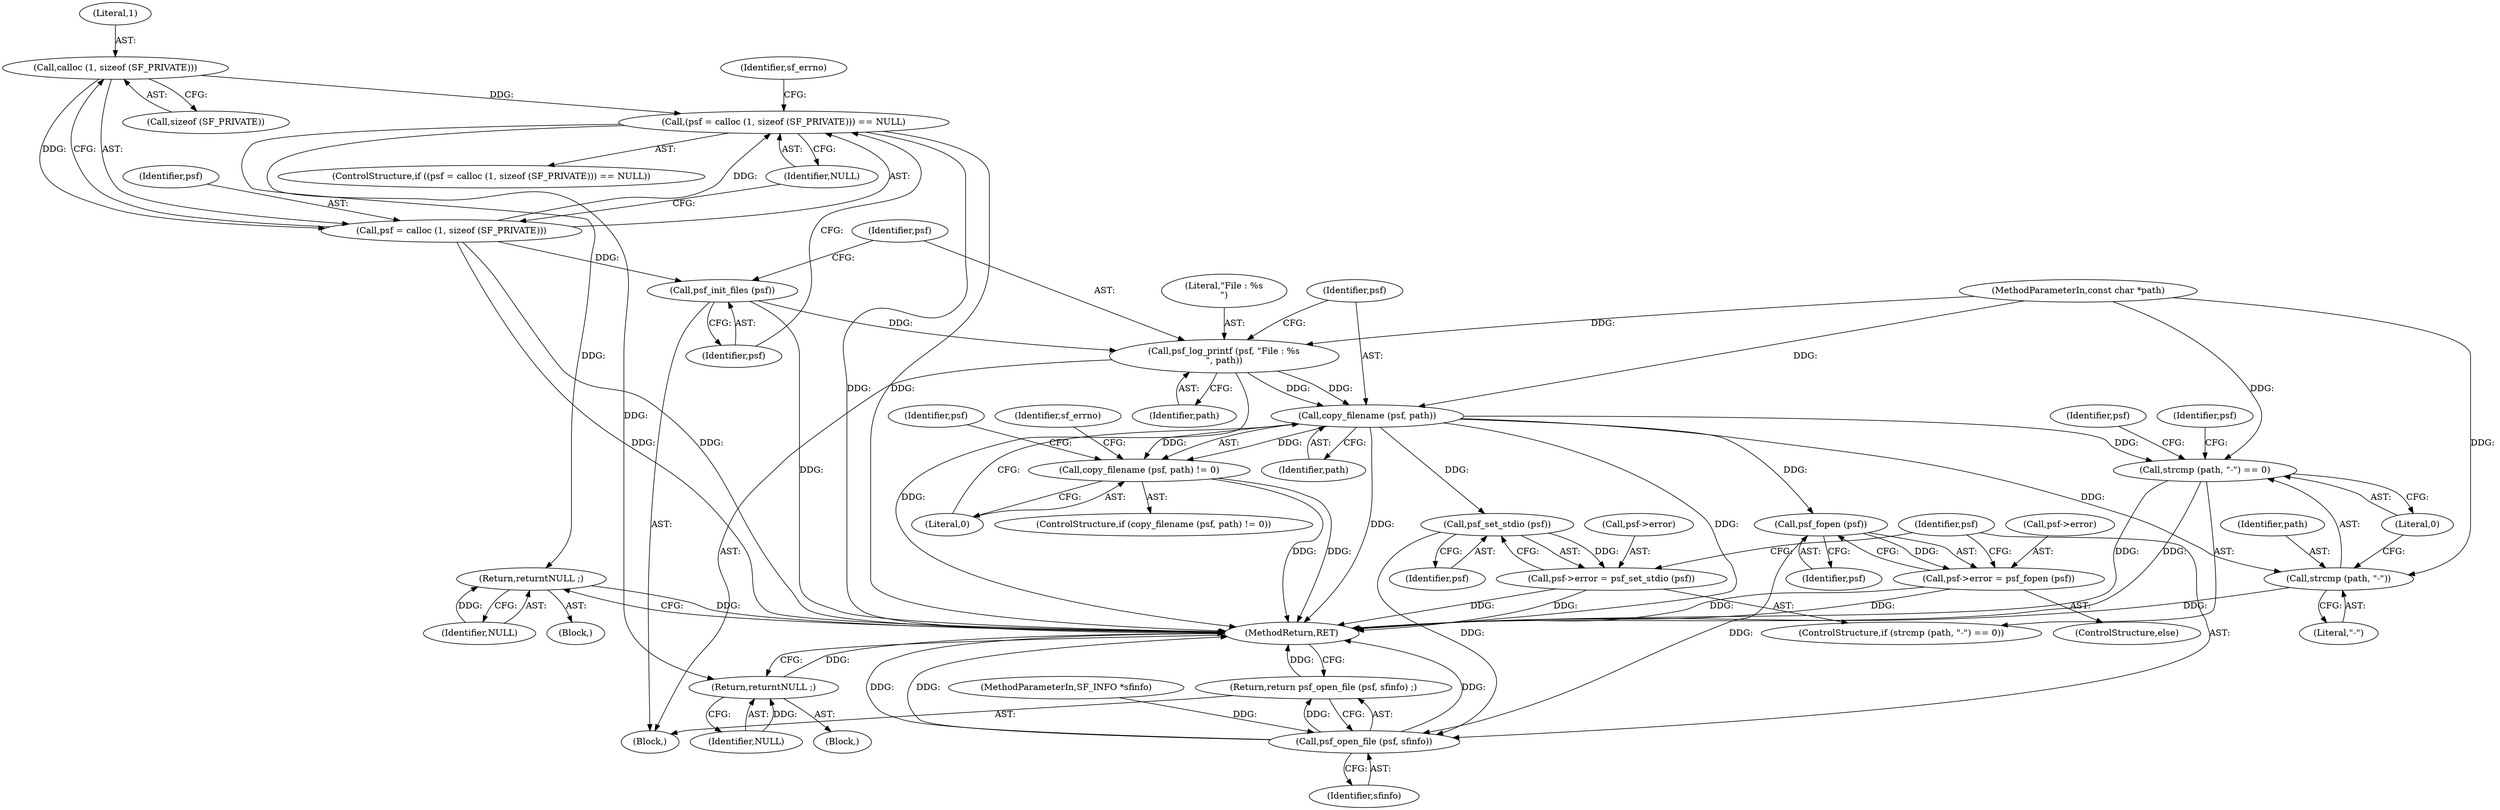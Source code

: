 digraph "0_libsndfile_708e996c87c5fae77b104ccfeb8f6db784c32074_19@API" {
"1000117" [label="(Call,calloc (1, sizeof (SF_PRIVATE)))"];
"1000114" [label="(Call,(psf = calloc (1, sizeof (SF_PRIVATE))) == NULL)"];
"1000126" [label="(Return,return\tNULL ;)"];
"1000146" [label="(Return,return\tNULL ;)"];
"1000115" [label="(Call,psf = calloc (1, sizeof (SF_PRIVATE)))"];
"1000128" [label="(Call,psf_init_files (psf))"];
"1000130" [label="(Call,psf_log_printf (psf, \"File : %s\n\", path))"];
"1000136" [label="(Call,copy_filename (psf, path))"];
"1000135" [label="(Call,copy_filename (psf, path) != 0)"];
"1000156" [label="(Call,strcmp (path, \"-\") == 0)"];
"1000157" [label="(Call,strcmp (path, \"-\"))"];
"1000165" [label="(Call,psf_set_stdio (psf))"];
"1000161" [label="(Call,psf->error = psf_set_stdio (psf))"];
"1000175" [label="(Call,psf_open_file (psf, sfinfo))"];
"1000174" [label="(Return,return psf_open_file (psf, sfinfo) ;)"];
"1000172" [label="(Call,psf_fopen (psf))"];
"1000168" [label="(Call,psf->error = psf_fopen (psf))"];
"1000139" [label="(Literal,0)"];
"1000166" [label="(Identifier,psf)"];
"1000126" [label="(Return,return\tNULL ;)"];
"1000175" [label="(Call,psf_open_file (psf, sfinfo))"];
"1000128" [label="(Call,psf_init_files (psf))"];
"1000122" [label="(Block,)"];
"1000151" [label="(Identifier,psf)"];
"1000177" [label="(Identifier,sfinfo)"];
"1000130" [label="(Call,psf_log_printf (psf, \"File : %s\n\", path))"];
"1000137" [label="(Identifier,psf)"];
"1000167" [label="(ControlStructure,else)"];
"1000157" [label="(Call,strcmp (path, \"-\"))"];
"1000155" [label="(ControlStructure,if (strcmp (path, \"-\") == 0))"];
"1000117" [label="(Call,calloc (1, sizeof (SF_PRIVATE)))"];
"1000140" [label="(Block,)"];
"1000165" [label="(Call,psf_set_stdio (psf))"];
"1000113" [label="(ControlStructure,if ((psf = calloc (1, sizeof (SF_PRIVATE))) == NULL))"];
"1000161" [label="(Call,psf->error = psf_set_stdio (psf))"];
"1000156" [label="(Call,strcmp (path, \"-\") == 0)"];
"1000142" [label="(Identifier,sf_errno)"];
"1000119" [label="(Call,sizeof (SF_PRIVATE))"];
"1000118" [label="(Literal,1)"];
"1000136" [label="(Call,copy_filename (psf, path))"];
"1000138" [label="(Identifier,path)"];
"1000147" [label="(Identifier,NULL)"];
"1000135" [label="(Call,copy_filename (psf, path) != 0)"];
"1000160" [label="(Literal,0)"];
"1000169" [label="(Call,psf->error)"];
"1000146" [label="(Return,return\tNULL ;)"];
"1000124" [label="(Identifier,sf_errno)"];
"1000129" [label="(Identifier,psf)"];
"1000178" [label="(MethodReturn,RET)"];
"1000133" [label="(Identifier,path)"];
"1000131" [label="(Identifier,psf)"];
"1000159" [label="(Literal,\"-\")"];
"1000127" [label="(Identifier,NULL)"];
"1000162" [label="(Call,psf->error)"];
"1000168" [label="(Call,psf->error = psf_fopen (psf))"];
"1000103" [label="(MethodParameterIn,const char *path)"];
"1000163" [label="(Identifier,psf)"];
"1000106" [label="(Block,)"];
"1000116" [label="(Identifier,psf)"];
"1000115" [label="(Call,psf = calloc (1, sizeof (SF_PRIVATE)))"];
"1000176" [label="(Identifier,psf)"];
"1000134" [label="(ControlStructure,if (copy_filename (psf, path) != 0))"];
"1000114" [label="(Call,(psf = calloc (1, sizeof (SF_PRIVATE))) == NULL)"];
"1000132" [label="(Literal,\"File : %s\n\")"];
"1000170" [label="(Identifier,psf)"];
"1000174" [label="(Return,return psf_open_file (psf, sfinfo) ;)"];
"1000173" [label="(Identifier,psf)"];
"1000105" [label="(MethodParameterIn,SF_INFO *sfinfo)"];
"1000172" [label="(Call,psf_fopen (psf))"];
"1000158" [label="(Identifier,path)"];
"1000121" [label="(Identifier,NULL)"];
"1000117" -> "1000115"  [label="AST: "];
"1000117" -> "1000119"  [label="CFG: "];
"1000118" -> "1000117"  [label="AST: "];
"1000119" -> "1000117"  [label="AST: "];
"1000115" -> "1000117"  [label="CFG: "];
"1000117" -> "1000114"  [label="DDG: "];
"1000117" -> "1000115"  [label="DDG: "];
"1000114" -> "1000113"  [label="AST: "];
"1000114" -> "1000121"  [label="CFG: "];
"1000115" -> "1000114"  [label="AST: "];
"1000121" -> "1000114"  [label="AST: "];
"1000124" -> "1000114"  [label="CFG: "];
"1000129" -> "1000114"  [label="CFG: "];
"1000114" -> "1000178"  [label="DDG: "];
"1000114" -> "1000178"  [label="DDG: "];
"1000115" -> "1000114"  [label="DDG: "];
"1000114" -> "1000126"  [label="DDG: "];
"1000114" -> "1000146"  [label="DDG: "];
"1000126" -> "1000122"  [label="AST: "];
"1000126" -> "1000127"  [label="CFG: "];
"1000127" -> "1000126"  [label="AST: "];
"1000178" -> "1000126"  [label="CFG: "];
"1000126" -> "1000178"  [label="DDG: "];
"1000127" -> "1000126"  [label="DDG: "];
"1000146" -> "1000140"  [label="AST: "];
"1000146" -> "1000147"  [label="CFG: "];
"1000147" -> "1000146"  [label="AST: "];
"1000178" -> "1000146"  [label="CFG: "];
"1000146" -> "1000178"  [label="DDG: "];
"1000147" -> "1000146"  [label="DDG: "];
"1000116" -> "1000115"  [label="AST: "];
"1000121" -> "1000115"  [label="CFG: "];
"1000115" -> "1000178"  [label="DDG: "];
"1000115" -> "1000178"  [label="DDG: "];
"1000115" -> "1000128"  [label="DDG: "];
"1000128" -> "1000106"  [label="AST: "];
"1000128" -> "1000129"  [label="CFG: "];
"1000129" -> "1000128"  [label="AST: "];
"1000131" -> "1000128"  [label="CFG: "];
"1000128" -> "1000178"  [label="DDG: "];
"1000128" -> "1000130"  [label="DDG: "];
"1000130" -> "1000106"  [label="AST: "];
"1000130" -> "1000133"  [label="CFG: "];
"1000131" -> "1000130"  [label="AST: "];
"1000132" -> "1000130"  [label="AST: "];
"1000133" -> "1000130"  [label="AST: "];
"1000137" -> "1000130"  [label="CFG: "];
"1000130" -> "1000178"  [label="DDG: "];
"1000103" -> "1000130"  [label="DDG: "];
"1000130" -> "1000136"  [label="DDG: "];
"1000130" -> "1000136"  [label="DDG: "];
"1000136" -> "1000135"  [label="AST: "];
"1000136" -> "1000138"  [label="CFG: "];
"1000137" -> "1000136"  [label="AST: "];
"1000138" -> "1000136"  [label="AST: "];
"1000139" -> "1000136"  [label="CFG: "];
"1000136" -> "1000178"  [label="DDG: "];
"1000136" -> "1000178"  [label="DDG: "];
"1000136" -> "1000135"  [label="DDG: "];
"1000136" -> "1000135"  [label="DDG: "];
"1000103" -> "1000136"  [label="DDG: "];
"1000136" -> "1000156"  [label="DDG: "];
"1000136" -> "1000157"  [label="DDG: "];
"1000136" -> "1000165"  [label="DDG: "];
"1000136" -> "1000172"  [label="DDG: "];
"1000135" -> "1000134"  [label="AST: "];
"1000135" -> "1000139"  [label="CFG: "];
"1000139" -> "1000135"  [label="AST: "];
"1000142" -> "1000135"  [label="CFG: "];
"1000151" -> "1000135"  [label="CFG: "];
"1000135" -> "1000178"  [label="DDG: "];
"1000135" -> "1000178"  [label="DDG: "];
"1000156" -> "1000155"  [label="AST: "];
"1000156" -> "1000160"  [label="CFG: "];
"1000157" -> "1000156"  [label="AST: "];
"1000160" -> "1000156"  [label="AST: "];
"1000163" -> "1000156"  [label="CFG: "];
"1000170" -> "1000156"  [label="CFG: "];
"1000156" -> "1000178"  [label="DDG: "];
"1000156" -> "1000178"  [label="DDG: "];
"1000103" -> "1000156"  [label="DDG: "];
"1000157" -> "1000159"  [label="CFG: "];
"1000158" -> "1000157"  [label="AST: "];
"1000159" -> "1000157"  [label="AST: "];
"1000160" -> "1000157"  [label="CFG: "];
"1000157" -> "1000178"  [label="DDG: "];
"1000103" -> "1000157"  [label="DDG: "];
"1000165" -> "1000161"  [label="AST: "];
"1000165" -> "1000166"  [label="CFG: "];
"1000166" -> "1000165"  [label="AST: "];
"1000161" -> "1000165"  [label="CFG: "];
"1000165" -> "1000161"  [label="DDG: "];
"1000165" -> "1000175"  [label="DDG: "];
"1000161" -> "1000155"  [label="AST: "];
"1000162" -> "1000161"  [label="AST: "];
"1000176" -> "1000161"  [label="CFG: "];
"1000161" -> "1000178"  [label="DDG: "];
"1000161" -> "1000178"  [label="DDG: "];
"1000175" -> "1000174"  [label="AST: "];
"1000175" -> "1000177"  [label="CFG: "];
"1000176" -> "1000175"  [label="AST: "];
"1000177" -> "1000175"  [label="AST: "];
"1000174" -> "1000175"  [label="CFG: "];
"1000175" -> "1000178"  [label="DDG: "];
"1000175" -> "1000178"  [label="DDG: "];
"1000175" -> "1000178"  [label="DDG: "];
"1000175" -> "1000174"  [label="DDG: "];
"1000172" -> "1000175"  [label="DDG: "];
"1000105" -> "1000175"  [label="DDG: "];
"1000174" -> "1000106"  [label="AST: "];
"1000178" -> "1000174"  [label="CFG: "];
"1000174" -> "1000178"  [label="DDG: "];
"1000172" -> "1000168"  [label="AST: "];
"1000172" -> "1000173"  [label="CFG: "];
"1000173" -> "1000172"  [label="AST: "];
"1000168" -> "1000172"  [label="CFG: "];
"1000172" -> "1000168"  [label="DDG: "];
"1000168" -> "1000167"  [label="AST: "];
"1000169" -> "1000168"  [label="AST: "];
"1000176" -> "1000168"  [label="CFG: "];
"1000168" -> "1000178"  [label="DDG: "];
"1000168" -> "1000178"  [label="DDG: "];
}
